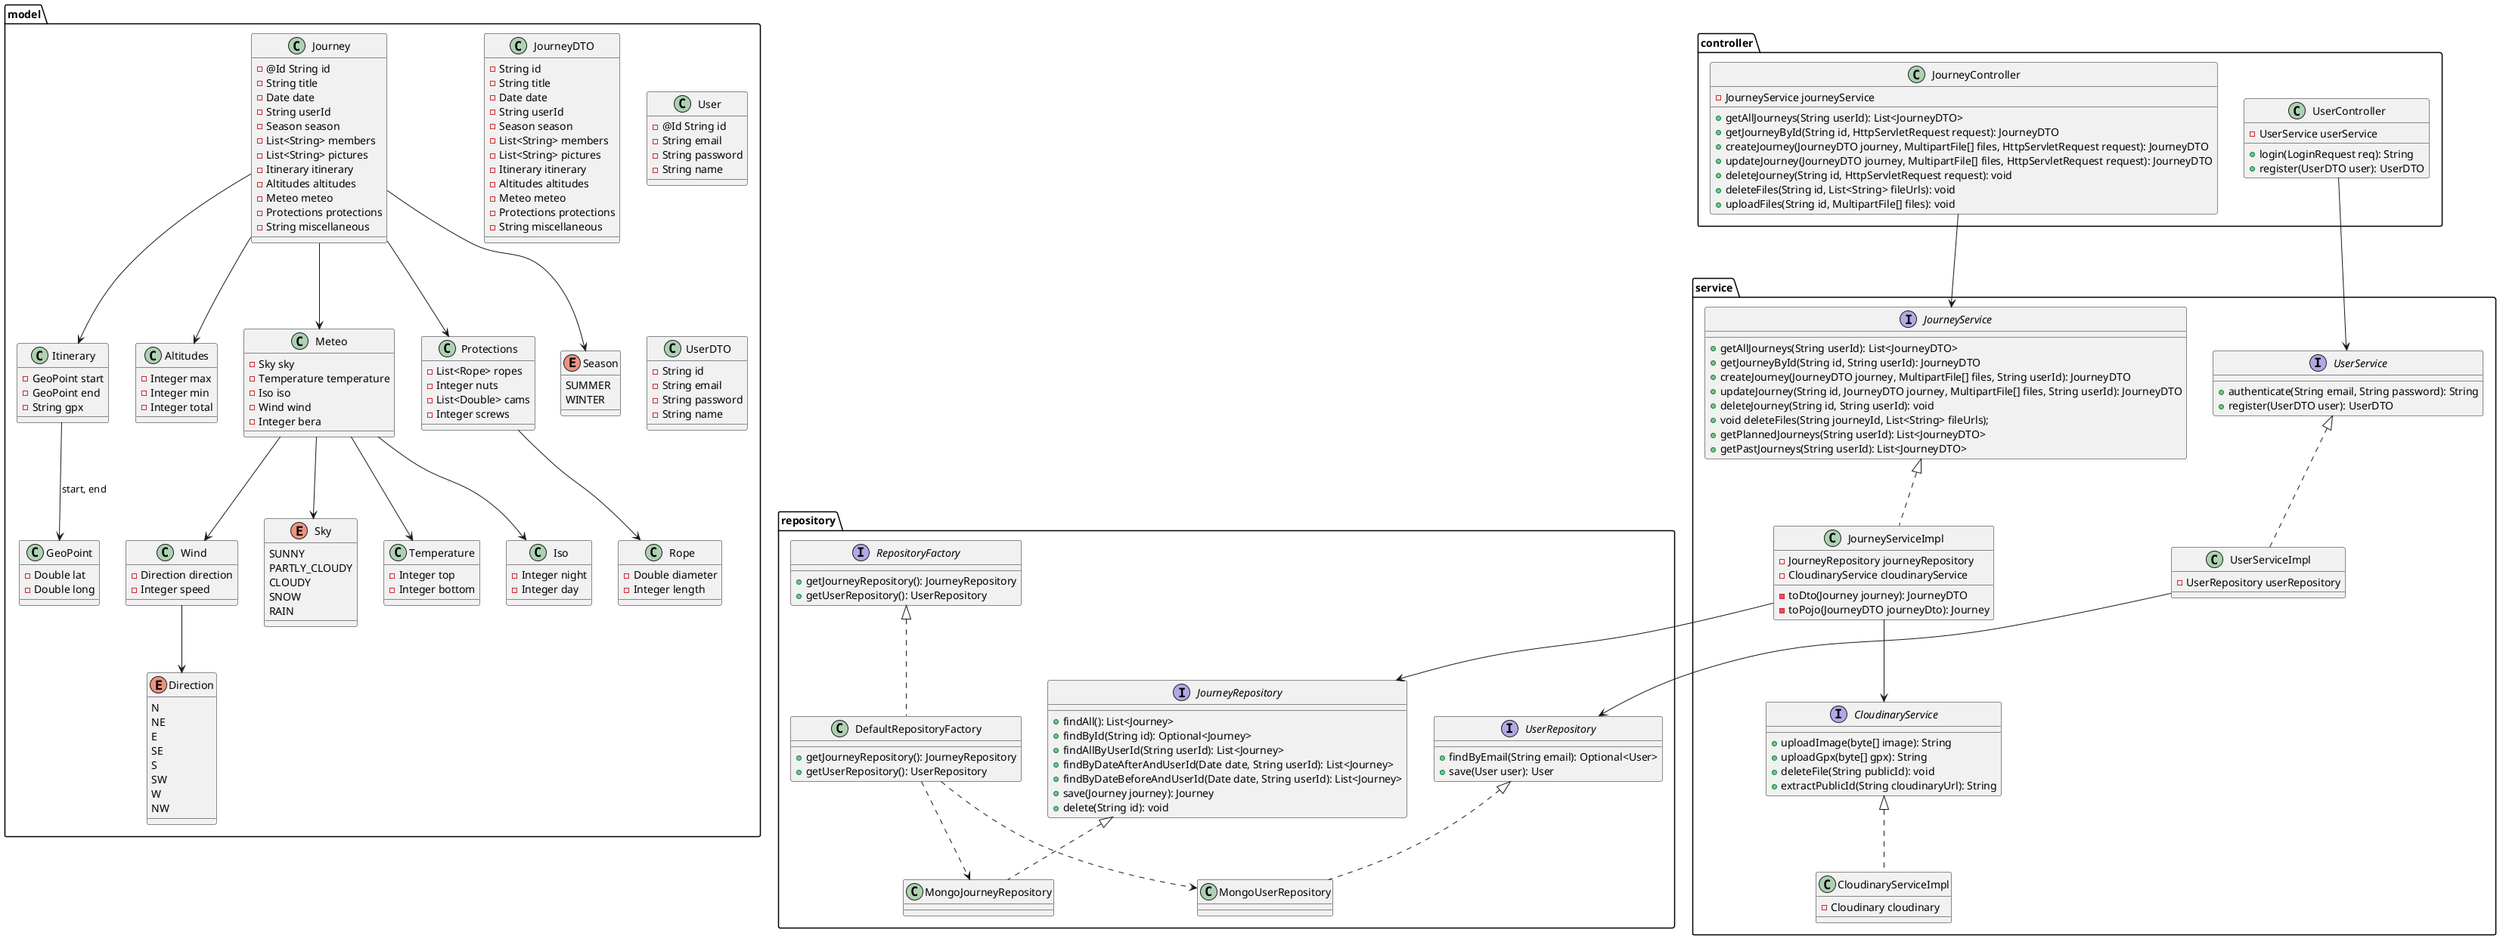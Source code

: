 @startuml

package "model" {
    enum Season {
        SUMMER
        WINTER
    }

    enum Sky {
        SUNNY
        PARTLY_CLOUDY
        CLOUDY
        SNOW
        RAIN
    }

    enum Direction {
        N
        NE
        E
        SE
        S
        SW
        W
        NW
    }

    class GeoPoint {
        -Double lat
        -Double long
    }

    class Itinerary {
        -GeoPoint start
        -GeoPoint end
        -String gpx
    }

    class Altitudes {
        -Integer max
        -Integer min
        -Integer total
    }

    class Temperature {
        -Integer top
        -Integer bottom
    }

    class Iso {
        -Integer night
        -Integer day
    }

    class Wind {
        -Direction direction
        -Integer speed
    }

    class Meteo {
        -Sky sky
        -Temperature temperature
        -Iso iso
        -Wind wind
        -Integer bera
    }

    class Rope {
        -Double diameter
        -Integer length
    }

    class Protections {
        -List<Rope> ropes
        -Integer nuts
        -List<Double> cams
        -Integer screws
    }

    class Journey {
        -@Id String id
        -String title
        -Date date
        -String userId
        -Season season
        -List<String> members
        -List<String> pictures
        -Itinerary itinerary
        -Altitudes altitudes
        -Meteo meteo
        -Protections protections
        -String miscellaneous
    }

    class JourneyDTO {
        -String id
        -String title
        -Date date
        -String userId
        -Season season
        -List<String> members
        -List<String> pictures
        -Itinerary itinerary
        -Altitudes altitudes
        -Meteo meteo
        -Protections protections
        -String miscellaneous
    }

    class User {
        -@Id String id
        -String email
        -String password
        -String name
    }

    class UserDTO {
        -String id
        -String email
        -String password
        -String name
    }

    ' Model relationships
    Journey --> Season
    Journey --> Itinerary
    Journey --> Altitudes
    Journey --> Meteo
    Journey --> Protections
    
    Itinerary --> GeoPoint : start, end
    Meteo --> Sky
    Meteo --> Temperature
    Meteo --> Iso
    Meteo --> Wind
    Wind --> Direction
    Protections --> Rope
}

package "repository" {
    interface JourneyRepository {
        +findAll(): List<Journey>
        +findById(String id): Optional<Journey>
        +findAllByUserId(String userId): List<Journey>
        +findByDateAfterAndUserId(Date date, String userId): List<Journey>
        +findByDateBeforeAndUserId(Date date, String userId): List<Journey>
        +save(Journey journey): Journey
        +delete(String id): void
    }

    interface UserRepository {
        +findByEmail(String email): Optional<User>
        +save(User user): User
    }

    class MongoJourneyRepository {
    }

    class MongoUserRepository {
    }

    interface RepositoryFactory {
        +getJourneyRepository(): JourneyRepository
        +getUserRepository(): UserRepository
    }

    class DefaultRepositoryFactory {
        +getJourneyRepository(): JourneyRepository
        +getUserRepository(): UserRepository
    }
}

package "service" {
    interface JourneyService {
        +getAllJourneys(String userId): List<JourneyDTO>
        +getJourneyById(String id, String userId): JourneyDTO
        +createJourney(JourneyDTO journey, MultipartFile[] files, String userId): JourneyDTO
        +updateJourney(String id, JourneyDTO journey, MultipartFile[] files, String userId): JourneyDTO
        +deleteJourney(String id, String userId): void
        +void deleteFiles(String journeyId, List<String> fileUrls);
        +getPlannedJourneys(String userId): List<JourneyDTO>
        +getPastJourneys(String userId): List<JourneyDTO>
    }

    interface UserService {
        +authenticate(String email, String password): String
        +register(UserDTO user): UserDTO
    }

    interface CloudinaryService {
        +uploadImage(byte[] image): String
        +uploadGpx(byte[] gpx): String
        +deleteFile(String publicId): void
        +extractPublicId(String cloudinaryUrl): String
    }

    class JourneyServiceImpl {
        -JourneyRepository journeyRepository
        -CloudinaryService cloudinaryService

        -toDto(Journey journey): JourneyDTO
        -toPojo(JourneyDTO journeyDto): Journey
    }

    class UserServiceImpl {
        -UserRepository userRepository
    }

    class CloudinaryServiceImpl {
        -Cloudinary cloudinary
    }
}

package "controller" {
    class JourneyController {
        -JourneyService journeyService
        +getAllJourneys(String userId): List<JourneyDTO>
        +getJourneyById(String id, HttpServletRequest request): JourneyDTO
        +createJourney(JourneyDTO journey, MultipartFile[] files, HttpServletRequest request): JourneyDTO
        +updateJourney(JourneyDTO journey, MultipartFile[] files, HttpServletRequest request): JourneyDTO
        +deleteJourney(String id, HttpServletRequest request): void
        +deleteFiles(String id, List<String> fileUrls): void
        +uploadFiles(String id, MultipartFile[] files): void
    }

    class UserController {
        -UserService userService
        +login(LoginRequest req): String
        +register(UserDTO user): UserDTO
    }
}

' Relationships
JourneyRepository <|.. MongoJourneyRepository
UserRepository <|.. MongoUserRepository
RepositoryFactory <|.. DefaultRepositoryFactory
JourneyService <|.. JourneyServiceImpl
UserService <|.. UserServiceImpl
CloudinaryService <|.. CloudinaryServiceImpl

DefaultRepositoryFactory ..> MongoJourneyRepository
DefaultRepositoryFactory ..> MongoUserRepository

JourneyServiceImpl --> JourneyRepository
JourneyServiceImpl --> CloudinaryService
UserServiceImpl --> UserRepository

JourneyController --> JourneyService
UserController --> UserService

@enduml
